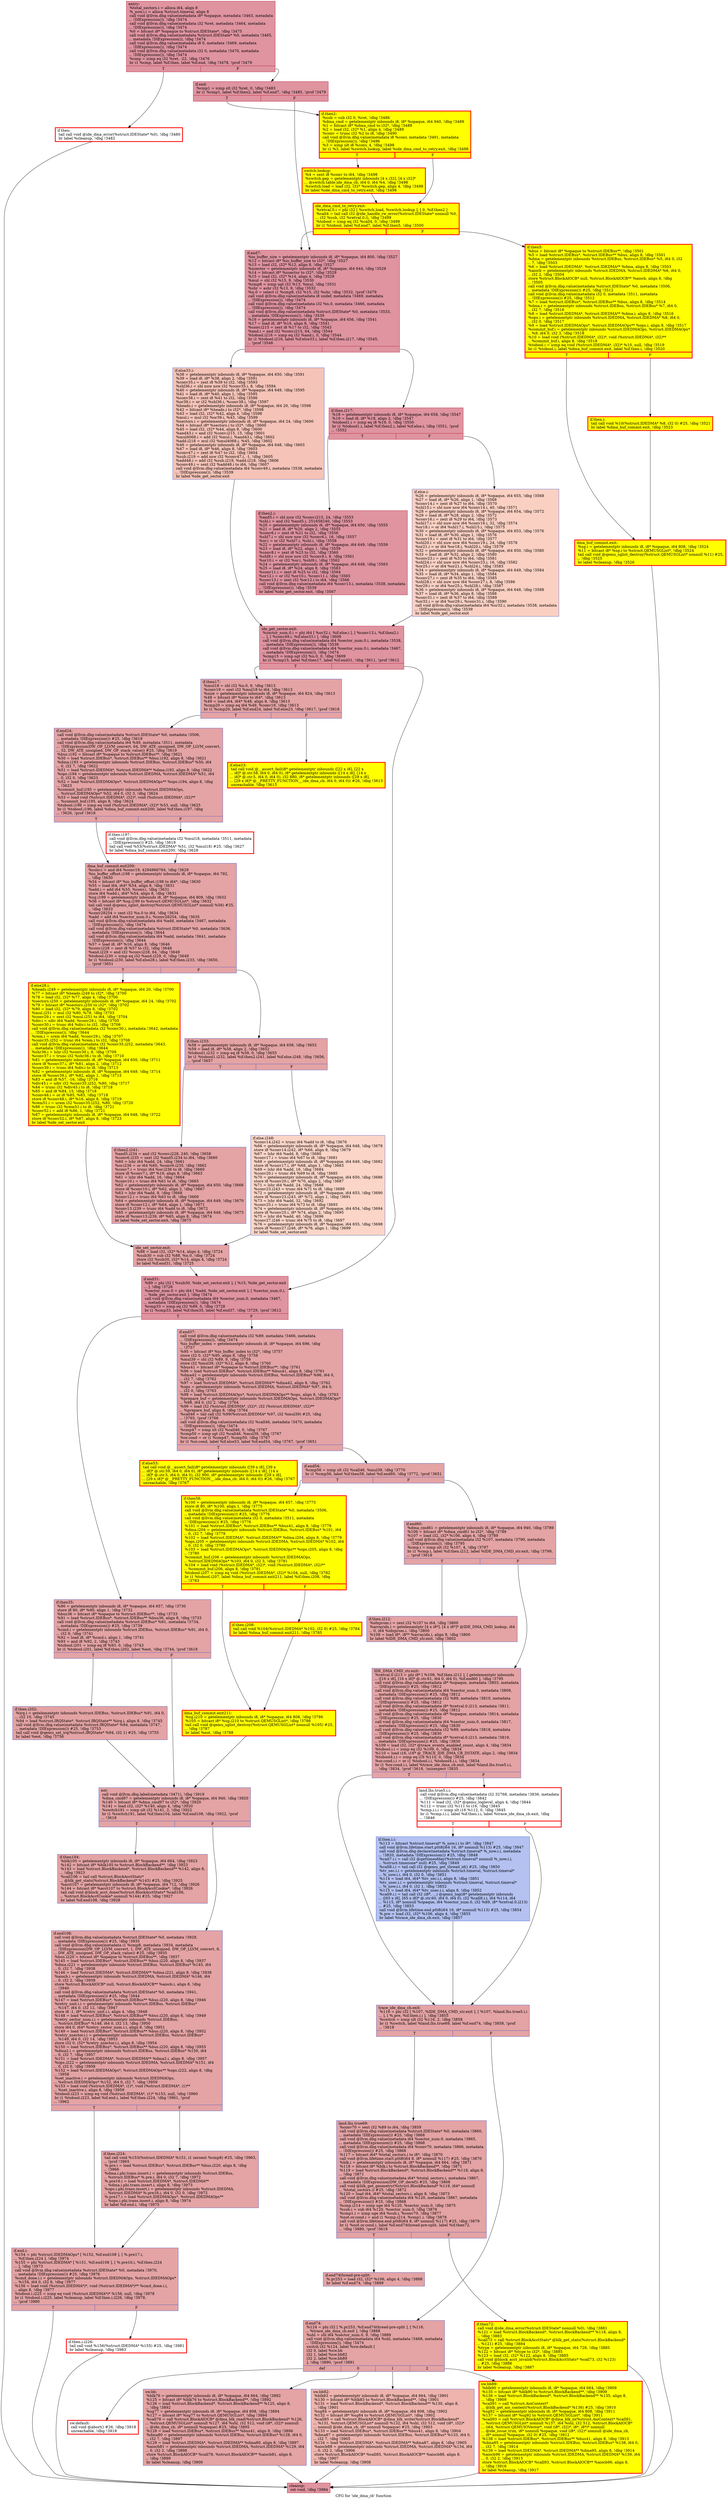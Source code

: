 digraph "CFG for 'ide_dma_cb' function" {
	label="CFG for 'ide_dma_cb' function";

	Node0x565092b2d370 [shape=record,color="#b70d28ff", style=filled, fillcolor="#b70d2870",label="{entry:\l  %total_sectors.i = alloca i64, align 8\l  %_now.i.i = alloca %struct.timeval, align 8\l  call void @llvm.dbg.value(metadata i8* %opaque, metadata !3463, metadata\l... !DIExpression()), !dbg !3474\l  call void @llvm.dbg.value(metadata i32 %ret, metadata !3464, metadata\l... !DIExpression()), !dbg !3474\l  %0 = bitcast i8* %opaque to %struct.IDEState*, !dbg !3475\l  call void @llvm.dbg.value(metadata %struct.IDEState* %0, metadata !3465,\l... metadata !DIExpression()), !dbg !3474\l  call void @llvm.dbg.value(metadata i8 0, metadata !3469, metadata\l... !DIExpression()), !dbg !3474\l  call void @llvm.dbg.value(metadata i32 0, metadata !3470, metadata\l... !DIExpression()), !dbg !3474\l  %cmp = icmp eq i32 %ret, -22, !dbg !3476\l  br i1 %cmp, label %if.then, label %if.end, !dbg !3478, !prof !3479\l|{<s0>T|<s1>F}}"];
	Node0x565092b2d370:s0 -> Node0x565092cea050;
	Node0x565092b2d370:s1 -> Node0x565092cea0a0;
	Node0x565092cea050 [shape=record,penwidth=3.0, color="red",label="{if.then:                                          \l  tail call void @ide_dma_error(%struct.IDEState* %0), !dbg !3480\l  br label %cleanup, !dbg !3482\l}"];
	Node0x565092cea050 -> Node0x565092cea910;
	Node0x565092cea0a0 [shape=record,color="#b70d28ff", style=filled, fillcolor="#b70d2870",label="{if.end:                                           \l  %cmp1 = icmp slt i32 %ret, 0, !dbg !3483\l  br i1 %cmp1, label %if.then2, label %if.end7, !dbg !3485, !prof !3479\l|{<s0>T|<s1>F}}"];
	Node0x565092cea0a0:s0 -> Node0x565092ceae50;
	Node0x565092cea0a0:s1 -> Node0x565092ceaec0;
	Node0x565092ceae50 [shape=record,penwidth=3.0, style="filled", color="red", fillcolor="yellow",label="{if.then2:                                         \l  %sub = sub i32 0, %ret, !dbg !3486\l  %dma_cmd = getelementptr inbounds i8, i8* %opaque, i64 940, !dbg !3489\l  %1 = bitcast i8* %dma_cmd to i32*, !dbg !3489\l  %2 = load i32, i32* %1, align 4, !dbg !3489\l  %conv = trunc i32 %2 to i8, !dbg !3490\l  call void @llvm.dbg.value(metadata i8 %conv, metadata !3491, metadata\l... !DIExpression()), !dbg !3496\l  %3 = icmp ult i8 %conv, 4, !dbg !3498\l  br i1 %3, label %switch.lookup, label %ide_dma_cmd_to_retry.exit, !dbg !3498\l|{<s0>T|<s1>F}}"];
	Node0x565092ceae50:s0 -> Node0x565092fb3fb0;
	Node0x565092ceae50:s1 -> Node0x565092d04560;
	Node0x565092fb3fb0 [shape=record,penwidth=3.0, style="filled", color="red", fillcolor="yellow",label="{switch.lookup:                                    \l  %4 = sext i8 %conv to i64, !dbg !3498\l  %switch.gep = getelementptr inbounds [4 x i32], [4 x i32]*\l... @switch.table.ide_dma_cb, i64 0, i64 %4, !dbg !3498\l  %switch.load = load i32, i32* %switch.gep, align 4, !dbg !3498\l  br label %ide_dma_cmd_to_retry.exit, !dbg !3498\l}"];
	Node0x565092fb3fb0 -> Node0x565092d04560;
	Node0x565092d04560 [shape=record,penwidth=3.0, style="filled", color="red", fillcolor="yellow",label="{ide_dma_cmd_to_retry.exit:                        \l  %retval.0.i = phi i32 [ %switch.load, %switch.lookup ], [ 0, %if.then2 ]\l  %call4 = tail call i32 @ide_handle_rw_error(%struct.IDEState* nonnull %0,\l... i32 %sub, i32 %retval.0.i), !dbg !3499\l  %tobool = icmp eq i32 %call4, 0, !dbg !3499\l  br i1 %tobool, label %if.end7, label %if.then5, !dbg !3500\l|{<s0>T|<s1>F}}"];
	Node0x565092d04560:s0 -> Node0x565092ceaec0;
	Node0x565092d04560:s1 -> Node0x565092ceb360;
	Node0x565092ceb360 [shape=record,penwidth=3.0, style="filled", color="red", fillcolor="yellow",label="{if.then5:                                         \l  %bus = bitcast i8* %opaque to %struct.IDEBus**, !dbg !3501\l  %5 = load %struct.IDEBus*, %struct.IDEBus** %bus, align 8, !dbg !3501\l  %dma = getelementptr inbounds %struct.IDEBus, %struct.IDEBus* %5, i64 0, i32\l... 7, !dbg !3503\l  %6 = load %struct.IDEDMA*, %struct.IDEDMA** %dma, align 8, !dbg !3503\l  %aiocb = getelementptr inbounds %struct.IDEDMA, %struct.IDEDMA* %6, i64 0,\l... i32 2, !dbg !3504\l  store %struct.BlockAIOCB* null, %struct.BlockAIOCB** %aiocb, align 8, !dbg\l... !3505\l  call void @llvm.dbg.value(metadata %struct.IDEState* %0, metadata !3506,\l... metadata !DIExpression()) #25, !dbg !3512\l  call void @llvm.dbg.value(metadata i32 0, metadata !3511, metadata\l... !DIExpression()) #25, !dbg !3512\l  %7 = load %struct.IDEBus*, %struct.IDEBus** %bus, align 8, !dbg !3514\l  %dma.i = getelementptr inbounds %struct.IDEBus, %struct.IDEBus* %7, i64 0,\l... i32 7, !dbg !3516\l  %8 = load %struct.IDEDMA*, %struct.IDEDMA** %dma.i, align 8, !dbg !3516\l  %ops.i = getelementptr inbounds %struct.IDEDMA, %struct.IDEDMA* %8, i64 0,\l... i32 0, !dbg !3517\l  %9 = load %struct.IDEDMAOps*, %struct.IDEDMAOps** %ops.i, align 8, !dbg !3517\l  %commit_buf.i = getelementptr inbounds %struct.IDEDMAOps, %struct.IDEDMAOps*\l... %9, i64 0, i32 3, !dbg !3518\l  %10 = load void (%struct.IDEDMA*, i32)*, void (%struct.IDEDMA*, i32)**\l... %commit_buf.i, align 8, !dbg !3518\l  %tobool.i = icmp eq void (%struct.IDEDMA*, i32)* %10, null, !dbg !3519\l  br i1 %tobool.i, label %dma_buf_commit.exit, label %if.then.i, !dbg !3520\l|{<s0>T|<s1>F}}"];
	Node0x565092ceb360:s0 -> Node0x565092cff7e0;
	Node0x565092ceb360:s1 -> Node0x565092cf1720;
	Node0x565092cf1720 [shape=record,penwidth=3.0, style="filled", color="red", fillcolor="yellow",label="{if.then.i:                                        \l  tail call void %10(%struct.IDEDMA* %8, i32 0) #25, !dbg !3521\l  br label %dma_buf_commit.exit, !dbg !3523\l}"];
	Node0x565092cf1720 -> Node0x565092cff7e0;
	Node0x565092cff7e0 [shape=record,penwidth=3.0, style="filled", color="red", fillcolor="yellow",label="{dma_buf_commit.exit:                              \l  %sg.i = getelementptr inbounds i8, i8* %opaque, i64 808, !dbg !3524\l  %11 = bitcast i8* %sg.i to %struct.QEMUSGList*, !dbg !3524\l  tail call void @qemu_sglist_destroy(%struct.QEMUSGList* nonnull %11) #25,\l... !dbg !3525\l  br label %cleanup, !dbg !3526\l}"];
	Node0x565092cff7e0 -> Node0x565092cea910;
	Node0x565092ceaec0 [shape=record,color="#b70d28ff", style=filled, fillcolor="#b70d2870",label="{if.end7:                                          \l  %io_buffer_size = getelementptr inbounds i8, i8* %opaque, i64 800, !dbg !3527\l  %12 = bitcast i8* %io_buffer_size to i32*, !dbg !3527\l  %13 = load i32, i32* %12, align 8, !dbg !3527\l  %nsector = getelementptr inbounds i8, i8* %opaque, i64 644, !dbg !3529\l  %14 = bitcast i8* %nsector to i32*, !dbg !3529\l  %15 = load i32, i32* %14, align 4, !dbg !3529\l  %mul = shl i32 %15, 9, !dbg !3530\l  %cmp8 = icmp ugt i32 %13, %mul, !dbg !3531\l  %shr = ashr i32 %13, 9, !dbg !3532\l  %n.0 = select i1 %cmp8, i32 %15, i32 %shr, !dbg !3532, !prof !3479\l  call void @llvm.dbg.value(metadata i8 undef, metadata !3469, metadata\l... !DIExpression()), !dbg !3474\l  call void @llvm.dbg.value(metadata i32 %n.0, metadata !3466, metadata\l... !DIExpression()), !dbg !3474\l  call void @llvm.dbg.value(metadata %struct.IDEState* %0, metadata !3533,\l... metadata !DIExpression()), !dbg !3539\l  %16 = getelementptr inbounds i8, i8* %opaque, i64 656, !dbg !3541\l  %17 = load i8, i8* %16, align 8, !dbg !3541\l  %conv.i215 = zext i8 %17 to i32, !dbg !3543\l  %and.i = and i32 %conv.i215, 64, !dbg !3544\l  %tobool.i216 = icmp eq i32 %and.i, 0, !dbg !3544\l  br i1 %tobool.i216, label %if.else33.i, label %if.then.i217, !dbg !3545,\l... !prof !3546\l|{<s0>T|<s1>F}}"];
	Node0x565092ceaec0:s0 -> Node0x565092d335c0;
	Node0x565092ceaec0:s1 -> Node0x565092ff6250;
	Node0x565092ff6250 [shape=record,color="#b70d28ff", style=filled, fillcolor="#b70d2870",label="{if.then.i217:                                     \l  %18 = getelementptr inbounds i8, i8* %opaque, i64 658, !dbg !3547\l  %19 = load i8, i8* %18, align 2, !dbg !3547\l  %tobool1.i = icmp eq i8 %19, 0, !dbg !3550\l  br i1 %tobool1.i, label %if.then2.i, label %if.else.i, !dbg !3551, !prof\l... !3552\l|{<s0>T|<s1>F}}"];
	Node0x565092ff6250:s0 -> Node0x565092b8c140;
	Node0x565092ff6250:s1 -> Node0x565092bdbc40;
	Node0x565092b8c140 [shape=record,color="#b70d28ff", style=filled, fillcolor="#b70d2870",label="{if.then2.i:                                       \l  %and5.i = shl nuw i32 %conv.i215, 24, !dbg !3553\l  %shl.i = and i32 %and5.i, 251658240, !dbg !3553\l  %20 = getelementptr inbounds i8, i8* %opaque, i64 650, !dbg !3555\l  %21 = load i8, i8* %20, align 2, !dbg !3555\l  %conv6.i = zext i8 %21 to i32, !dbg !3556\l  %shl7.i = shl nuw nsw i32 %conv6.i, 16, !dbg !3557\l  %or.i = or i32 %shl7.i, %shl.i, !dbg !3558\l  %22 = getelementptr inbounds i8, i8* %opaque, i64 649, !dbg !3559\l  %23 = load i8, i8* %22, align 1, !dbg !3559\l  %conv8.i = zext i8 %23 to i32, !dbg !3560\l  %shl9.i = shl nuw nsw i32 %conv8.i, 8, !dbg !3561\l  %or10.i = or i32 %or.i, %shl9.i, !dbg !3562\l  %24 = getelementptr inbounds i8, i8* %opaque, i64 648, !dbg !3563\l  %25 = load i8, i8* %24, align 8, !dbg !3563\l  %conv11.i = zext i8 %25 to i32, !dbg !3564\l  %or12.i = or i32 %or10.i, %conv11.i, !dbg !3565\l  %conv13.i = zext i32 %or12.i to i64, !dbg !3566\l  call void @llvm.dbg.value(metadata i64 %conv13.i, metadata !3538, metadata\l... !DIExpression()), !dbg !3539\l  br label %ide_get_sector.exit, !dbg !3567\l}"];
	Node0x565092b8c140 -> Node0x565092fc7ee0;
	Node0x565092bdbc40 [shape=record,color="#3d50c3ff", style=filled, fillcolor="#f3947570",label="{if.else.i:                                        \l  %26 = getelementptr inbounds i8, i8* %opaque, i64 655, !dbg !3568\l  %27 = load i8, i8* %26, align 1, !dbg !3568\l  %conv14.i = zext i8 %27 to i64, !dbg !3570\l  %shl15.i = shl nuw nsw i64 %conv14.i, 40, !dbg !3571\l  %28 = getelementptr inbounds i8, i8* %opaque, i64 654, !dbg !3572\l  %29 = load i8, i8* %28, align 2, !dbg !3572\l  %conv16.i = zext i8 %29 to i64, !dbg !3573\l  %shl17.i = shl nuw nsw i64 %conv16.i, 32, !dbg !3574\l  %or18.i = or i64 %shl17.i, %shl15.i, !dbg !3575\l  %30 = getelementptr inbounds i8, i8* %opaque, i64 653, !dbg !3576\l  %31 = load i8, i8* %30, align 1, !dbg !3576\l  %conv19.i = zext i8 %31 to i64, !dbg !3577\l  %shl20.i = shl nuw nsw i64 %conv19.i, 24, !dbg !3578\l  %or21.i = or i64 %or18.i, %shl20.i, !dbg !3579\l  %32 = getelementptr inbounds i8, i8* %opaque, i64 650, !dbg !3580\l  %33 = load i8, i8* %32, align 2, !dbg !3580\l  %conv23.i = zext i8 %33 to i64, !dbg !3581\l  %shl24.i = shl nuw nsw i64 %conv23.i, 16, !dbg !3582\l  %or25.i = or i64 %or21.i, %shl24.i, !dbg !3583\l  %34 = getelementptr inbounds i8, i8* %opaque, i64 649, !dbg !3584\l  %35 = load i8, i8* %34, align 1, !dbg !3584\l  %conv27.i = zext i8 %35 to i64, !dbg !3585\l  %shl28.i = shl nuw nsw i64 %conv27.i, 8, !dbg !3586\l  %or29.i = or i64 %or25.i, %shl28.i, !dbg !3587\l  %36 = getelementptr inbounds i8, i8* %opaque, i64 648, !dbg !3588\l  %37 = load i8, i8* %36, align 8, !dbg !3588\l  %conv31.i = zext i8 %37 to i64, !dbg !3589\l  %or32.i = or i64 %or29.i, %conv31.i, !dbg !3590\l  call void @llvm.dbg.value(metadata i64 %or32.i, metadata !3538, metadata\l... !DIExpression()), !dbg !3539\l  br label %ide_get_sector.exit\l}"];
	Node0x565092bdbc40 -> Node0x565092fc7ee0;
	Node0x565092d335c0 [shape=record,color="#3d50c3ff", style=filled, fillcolor="#e8765c70",label="{if.else33.i:                                      \l  %38 = getelementptr inbounds i8, i8* %opaque, i64 650, !dbg !3591\l  %39 = load i8, i8* %38, align 2, !dbg !3591\l  %conv35.i = zext i8 %39 to i32, !dbg !3593\l  %shl36.i = shl nuw nsw i32 %conv35.i, 8, !dbg !3594\l  %40 = getelementptr inbounds i8, i8* %opaque, i64 649, !dbg !3595\l  %41 = load i8, i8* %40, align 1, !dbg !3595\l  %conv38.i = zext i8 %41 to i32, !dbg !3596\l  %or39.i = or i32 %shl36.i, %conv38.i, !dbg !3597\l  %heads.i = getelementptr inbounds i8, i8* %opaque, i64 20, !dbg !3598\l  %42 = bitcast i8* %heads.i to i32*, !dbg !3598\l  %43 = load i32, i32* %42, align 4, !dbg !3598\l  %mul.i = mul i32 %or39.i, %43, !dbg !3599\l  %sectors.i = getelementptr inbounds i8, i8* %opaque, i64 24, !dbg !3600\l  %44 = bitcast i8* %sectors.i to i32*, !dbg !3600\l  %45 = load i32, i32* %44, align 8, !dbg !3600\l  %and43.i = and i32 %conv.i215, 15, !dbg !3601\l  %mul4068.i = add i32 %mul.i, %and43.i, !dbg !3602\l  %add.i218 = mul i32 %mul4068.i, %45, !dbg !3602\l  %46 = getelementptr inbounds i8, i8* %opaque, i64 648, !dbg !3603\l  %47 = load i8, i8* %46, align 8, !dbg !3603\l  %conv47.i = zext i8 %47 to i32, !dbg !3604\l  %sub.i219 = add nsw i32 %conv47.i, -1, !dbg !3605\l  %add48.i = add i32 %sub.i219, %add.i218, !dbg !3606\l  %conv49.i = sext i32 %add48.i to i64, !dbg !3607\l  call void @llvm.dbg.value(metadata i64 %conv49.i, metadata !3538, metadata\l... !DIExpression()), !dbg !3539\l  br label %ide_get_sector.exit\l}"];
	Node0x565092d335c0 -> Node0x565092fc7ee0;
	Node0x565092fc7ee0 [shape=record,color="#b70d28ff", style=filled, fillcolor="#b70d2870",label="{ide_get_sector.exit:                              \l  %sector_num.0.i = phi i64 [ %or32.i, %if.else.i ], [ %conv13.i, %if.then2.i\l... ], [ %conv49.i, %if.else33.i ], !dbg !3608\l  call void @llvm.dbg.value(metadata i64 %sector_num.0.i, metadata !3538,\l... metadata !DIExpression()), !dbg !3539\l  call void @llvm.dbg.value(metadata i64 %sector_num.0.i, metadata !3467,\l... metadata !DIExpression()), !dbg !3474\l  %cmp15 = icmp sgt i32 %n.0, 0, !dbg !3609\l  br i1 %cmp15, label %if.then17, label %if.end31, !dbg !3611, !prof !3612\l|{<s0>T|<s1>F}}"];
	Node0x565092fc7ee0:s0 -> Node0x565092cee0a0;
	Node0x565092fc7ee0:s1 -> Node0x565092cee0f0;
	Node0x565092cee0a0 [shape=record,color="#3d50c3ff", style=filled, fillcolor="#c32e3170",label="{if.then17:                                        \l  %mul18 = shl i32 %n.0, 9, !dbg !3613\l  %conv19 = sext i32 %mul18 to i64, !dbg !3613\l  %size = getelementptr inbounds i8, i8* %opaque, i64 824, !dbg !3613\l  %48 = bitcast i8* %size to i64*, !dbg !3613\l  %49 = load i64, i64* %48, align 8, !dbg !3613\l  %cmp20 = icmp eq i64 %49, %conv19, !dbg !3613\l  br i1 %cmp20, label %if.end24, label %if.else23, !dbg !3617, !prof !3618\l|{<s0>T|<s1>F}}"];
	Node0x565092cee0a0:s0 -> Node0x565092cee620;
	Node0x565092cee0a0:s1 -> Node0x565092cee670;
	Node0x565092cee670 [shape=record,penwidth=3.0, style="filled", color="red", fillcolor="yellow",label="{if.else23:                                        \l  tail call void @__assert_fail(i8* getelementptr inbounds ([22 x i8], [22 x\l... i8]* @.str.58, i64 0, i64 0), i8* getelementptr inbounds ([14 x i8], [14 x\l... i8]* @.str.5, i64 0, i64 0), i32 880, i8* getelementptr inbounds ([29 x i8],\l... [29 x i8]* @__PRETTY_FUNCTION__.ide_dma_cb, i64 0, i64 0)) #26, !dbg !3613\l  unreachable, !dbg !3613\l}"];
	Node0x565092cee620 [shape=record,color="#3d50c3ff", style=filled, fillcolor="#c32e3170",label="{if.end24:                                         \l  call void @llvm.dbg.value(metadata %struct.IDEState* %0, metadata !3506,\l... metadata !DIExpression()) #25, !dbg !3619\l  call void @llvm.dbg.value(metadata i64 %49, metadata !3511, metadata\l... !DIExpression(DW_OP_LLVM_convert, 64, DW_ATE_unsigned, DW_OP_LLVM_convert,\l... 32, DW_ATE_unsigned, DW_OP_stack_value)) #25, !dbg !3619\l  %bus.i192 = bitcast i8* %opaque to %struct.IDEBus**, !dbg !3621\l  %50 = load %struct.IDEBus*, %struct.IDEBus** %bus.i192, align 8, !dbg !3621\l  %dma.i193 = getelementptr inbounds %struct.IDEBus, %struct.IDEBus* %50, i64\l... 0, i32 7, !dbg !3622\l  %51 = load %struct.IDEDMA*, %struct.IDEDMA** %dma.i193, align 8, !dbg !3622\l  %ops.i194 = getelementptr inbounds %struct.IDEDMA, %struct.IDEDMA* %51, i64\l... 0, i32 0, !dbg !3623\l  %52 = load %struct.IDEDMAOps*, %struct.IDEDMAOps** %ops.i194, align 8, !dbg\l... !3623\l  %commit_buf.i195 = getelementptr inbounds %struct.IDEDMAOps,\l... %struct.IDEDMAOps* %52, i64 0, i32 3, !dbg !3624\l  %53 = load void (%struct.IDEDMA*, i32)*, void (%struct.IDEDMA*, i32)**\l... %commit_buf.i195, align 8, !dbg !3624\l  %tobool.i196 = icmp eq void (%struct.IDEDMA*, i32)* %53, null, !dbg !3625\l  br i1 %tobool.i196, label %dma_buf_commit.exit200, label %if.then.i197, !dbg\l... !3626, !prof !3618\l|{<s0>T|<s1>F}}"];
	Node0x565092cee620:s0 -> Node0x565092d59140;
	Node0x565092cee620:s1 -> Node0x565092cf15b0;
	Node0x565092cf15b0 [shape=record,penwidth=3.0, color="red",label="{if.then.i197:                                     \l  call void @llvm.dbg.value(metadata i32 %mul18, metadata !3511, metadata\l... !DIExpression()) #25, !dbg !3619\l  tail call void %53(%struct.IDEDMA* %51, i32 %mul18) #25, !dbg !3627\l  br label %dma_buf_commit.exit200, !dbg !3628\l}"];
	Node0x565092cf15b0 -> Node0x565092d59140;
	Node0x565092d59140 [shape=record,color="#3d50c3ff", style=filled, fillcolor="#c32e3170",label="{dma_buf_commit.exit200:                           \l  %conv.i = and i64 %conv19, 4294966784, !dbg !3629\l  %io_buffer_offset.i198 = getelementptr inbounds i8, i8* %opaque, i64 792,\l... !dbg !3630\l  %54 = bitcast i8* %io_buffer_offset.i198 to i64*, !dbg !3630\l  %55 = load i64, i64* %54, align 8, !dbg !3631\l  %add.i = add i64 %55, %conv.i, !dbg !3631\l  store i64 %add.i, i64* %54, align 8, !dbg !3631\l  %sg.i199 = getelementptr inbounds i8, i8* %opaque, i64 808, !dbg !3632\l  %56 = bitcast i8* %sg.i199 to %struct.QEMUSGList*, !dbg !3632\l  tail call void @qemu_sglist_destroy(%struct.QEMUSGList* nonnull %56) #25,\l... !dbg !3633\l  %conv28254 = zext i32 %n.0 to i64, !dbg !3634\l  %add = add i64 %sector_num.0.i, %conv28254, !dbg !3635\l  call void @llvm.dbg.value(metadata i64 %add, metadata !3467, metadata\l... !DIExpression()), !dbg !3474\l  call void @llvm.dbg.value(metadata %struct.IDEState* %0, metadata !3636,\l... metadata !DIExpression()), !dbg !3644\l  call void @llvm.dbg.value(metadata i64 %add, metadata !3641, metadata\l... !DIExpression()), !dbg !3644\l  %57 = load i8, i8* %16, align 8, !dbg !3646\l  %conv.i228 = zext i8 %57 to i32, !dbg !3648\l  %and.i229 = and i32 %conv.i228, 64, !dbg !3649\l  %tobool.i230 = icmp eq i32 %and.i229, 0, !dbg !3649\l  br i1 %tobool.i230, label %if.else28.i, label %if.then.i233, !dbg !3650,\l... !prof !3651\l|{<s0>T|<s1>F}}"];
	Node0x565092d59140:s0 -> Node0x565092fa3790;
	Node0x565092d59140:s1 -> Node0x565092de8010;
	Node0x565092de8010 [shape=record,color="#3d50c3ff", style=filled, fillcolor="#c32e3170",label="{if.then.i233:                                     \l  %58 = getelementptr inbounds i8, i8* %opaque, i64 658, !dbg !3652\l  %59 = load i8, i8* %58, align 2, !dbg !3652\l  %tobool1.i232 = icmp eq i8 %59, 0, !dbg !3655\l  br i1 %tobool1.i232, label %if.then2.i241, label %if.else.i248, !dbg !3656,\l... !prof !3657\l|{<s0>T|<s1>F}}"];
	Node0x565092de8010:s0 -> Node0x565092fddfc0;
	Node0x565092de8010:s1 -> Node0x565092b375f0;
	Node0x565092fddfc0 [shape=record,color="#3d50c3ff", style=filled, fillcolor="#c32e3170",label="{if.then2.i241:                                    \l  %and5.i234 = and i32 %conv.i228, 240, !dbg !3658\l  %conv6.i235 = zext i32 %and5.i234 to i64, !dbg !3660\l  %60 = lshr i64 %add, 24, !dbg !3661\l  %or.i236 = or i64 %60, %conv6.i235, !dbg !3662\l  %conv7.i = trunc i64 %or.i236 to i8, !dbg !3660\l  store i8 %conv7.i, i8* %16, align 8, !dbg !3663\l  %61 = lshr i64 %add, 16, !dbg !3664\l  %conv10.i = trunc i64 %61 to i8, !dbg !3665\l  %62 = getelementptr inbounds i8, i8* %opaque, i64 650, !dbg !3666\l  store i8 %conv10.i, i8* %62, align 2, !dbg !3667\l  %63 = lshr i64 %add, 8, !dbg !3668\l  %conv12.i = trunc i64 %63 to i8, !dbg !3669\l  %64 = getelementptr inbounds i8, i8* %opaque, i64 649, !dbg !3670\l  store i8 %conv12.i, i8* %64, align 1, !dbg !3671\l  %conv13.i239 = trunc i64 %add to i8, !dbg !3672\l  %65 = getelementptr inbounds i8, i8* %opaque, i64 648, !dbg !3673\l  store i8 %conv13.i239, i8* %65, align 8, !dbg !3674\l  br label %ide_set_sector.exit, !dbg !3675\l}"];
	Node0x565092fddfc0 -> Node0x565092fcec30;
	Node0x565092b375f0 [shape=record,color="#3d50c3ff", style=filled, fillcolor="#f5a08170",label="{if.else.i248:                                     \l  %conv14.i242 = trunc i64 %add to i8, !dbg !3676\l  %66 = getelementptr inbounds i8, i8* %opaque, i64 648, !dbg !3678\l  store i8 %conv14.i242, i8* %66, align 8, !dbg !3679\l  %67 = lshr i64 %add, 8, !dbg !3680\l  %conv17.i = trunc i64 %67 to i8, !dbg !3681\l  %68 = getelementptr inbounds i8, i8* %opaque, i64 649, !dbg !3682\l  store i8 %conv17.i, i8* %68, align 1, !dbg !3683\l  %69 = lshr i64 %add, 16, !dbg !3684\l  %conv20.i = trunc i64 %69 to i8, !dbg !3685\l  %70 = getelementptr inbounds i8, i8* %opaque, i64 650, !dbg !3686\l  store i8 %conv20.i, i8* %70, align 2, !dbg !3687\l  %71 = lshr i64 %add, 24, !dbg !3688\l  %conv23.i243 = trunc i64 %71 to i8, !dbg !3689\l  %72 = getelementptr inbounds i8, i8* %opaque, i64 653, !dbg !3690\l  store i8 %conv23.i243, i8* %72, align 1, !dbg !3691\l  %73 = lshr i64 %add, 32, !dbg !3692\l  %conv25.i = trunc i64 %73 to i8, !dbg !3693\l  %74 = getelementptr inbounds i8, i8* %opaque, i64 654, !dbg !3694\l  store i8 %conv25.i, i8* %74, align 2, !dbg !3695\l  %75 = lshr i64 %add, 40, !dbg !3696\l  %conv27.i246 = trunc i64 %75 to i8, !dbg !3697\l  %76 = getelementptr inbounds i8, i8* %opaque, i64 655, !dbg !3698\l  store i8 %conv27.i246, i8* %76, align 1, !dbg !3699\l  br label %ide_set_sector.exit\l}"];
	Node0x565092b375f0 -> Node0x565092fcec30;
	Node0x565092fa3790 [shape=record,penwidth=3.0, style="filled", color="red", fillcolor="yellow",label="{if.else28.i:                                      \l  %heads.i249 = getelementptr inbounds i8, i8* %opaque, i64 20, !dbg !3700\l  %77 = bitcast i8* %heads.i249 to i32*, !dbg !3700\l  %78 = load i32, i32* %77, align 4, !dbg !3700\l  %sectors.i250 = getelementptr inbounds i8, i8* %opaque, i64 24, !dbg !3702\l  %79 = bitcast i8* %sectors.i250 to i32*, !dbg !3702\l  %80 = load i32, i32* %79, align 8, !dbg !3702\l  %mul.i251 = mul i32 %80, %78, !dbg !3703\l  %conv29.i = sext i32 %mul.i251 to i64, !dbg !3704\l  %div.i = sdiv i64 %add, %conv29.i, !dbg !3705\l  %conv30.i = trunc i64 %div.i to i32, !dbg !3706\l  call void @llvm.dbg.value(metadata i32 %conv30.i, metadata !3642, metadata\l... !DIExpression()), !dbg !3644\l  %rem.i = srem i64 %add, %conv29.i, !dbg !3707\l  %conv35.i252 = trunc i64 %rem.i to i32, !dbg !3708\l  call void @llvm.dbg.value(metadata i32 %conv35.i252, metadata !3643,\l... metadata !DIExpression()), !dbg !3644\l  %shr36.i = lshr i32 %conv30.i, 8, !dbg !3709\l  %conv37.i = trunc i32 %shr36.i to i8, !dbg !3710\l  %81 = getelementptr inbounds i8, i8* %opaque, i64 650, !dbg !3711\l  store i8 %conv37.i, i8* %81, align 2, !dbg !3712\l  %conv39.i = trunc i64 %div.i to i8, !dbg !3713\l  %82 = getelementptr inbounds i8, i8* %opaque, i64 649, !dbg !3714\l  store i8 %conv39.i, i8* %82, align 1, !dbg !3715\l  %83 = and i8 %57, -16, !dbg !3716\l  %div45.i = udiv i32 %conv35.i252, %80, !dbg !3717\l  %84 = trunc i32 %div45.i to i8, !dbg !3718\l  %85 = and i8 %84, 15, !dbg !3718\l  %conv48.i = or i8 %85, %83, !dbg !3718\l  store i8 %conv48.i, i8* %16, align 8, !dbg !3719\l  %rem51.i = urem i32 %conv35.i252, %80, !dbg !3720\l  %86 = trunc i32 %rem51.i to i8, !dbg !3721\l  %conv52.i = add i8 %86, 1, !dbg !3721\l  %87 = getelementptr inbounds i8, i8* %opaque, i64 648, !dbg !3722\l  store i8 %conv52.i, i8* %87, align 8, !dbg !3723\l  br label %ide_set_sector.exit\l}"];
	Node0x565092fa3790 -> Node0x565092fcec30;
	Node0x565092fcec30 [shape=record,color="#3d50c3ff", style=filled, fillcolor="#c32e3170",label="{ide_set_sector.exit:                              \l  %88 = load i32, i32* %14, align 4, !dbg !3724\l  %sub30 = sub i32 %88, %n.0, !dbg !3724\l  store i32 %sub30, i32* %14, align 4, !dbg !3724\l  br label %if.end31, !dbg !3725\l}"];
	Node0x565092fcec30 -> Node0x565092cee0f0;
	Node0x565092cee0f0 [shape=record,color="#b70d28ff", style=filled, fillcolor="#b70d2870",label="{if.end31:                                         \l  %89 = phi i32 [ %sub30, %ide_set_sector.exit ], [ %15, %ide_get_sector.exit\l... ], !dbg !3726\l  %sector_num.0 = phi i64 [ %add, %ide_set_sector.exit ], [ %sector_num.0.i,\l... %ide_get_sector.exit ], !dbg !3474\l  call void @llvm.dbg.value(metadata i64 %sector_num.0, metadata !3467,\l... metadata !DIExpression()), !dbg !3474\l  %cmp33 = icmp eq i32 %89, 0, !dbg !3728\l  br i1 %cmp33, label %if.then35, label %if.end37, !dbg !3729, !prof !3612\l|{<s0>T|<s1>F}}"];
	Node0x565092cee0f0:s0 -> Node0x565092cef520;
	Node0x565092cee0f0:s1 -> Node0x565092cf05e0;
	Node0x565092cef520 [shape=record,color="#3d50c3ff", style=filled, fillcolor="#c32e3170",label="{if.then35:                                        \l  %90 = getelementptr inbounds i8, i8* %opaque, i64 657, !dbg !3730\l  store i8 80, i8* %90, align 1, !dbg !3732\l  %bus36 = bitcast i8* %opaque to %struct.IDEBus**, !dbg !3733\l  %91 = load %struct.IDEBus*, %struct.IDEBus** %bus36, align 8, !dbg !3733\l  call void @llvm.dbg.value(metadata %struct.IDEBus* %91, metadata !3734,\l... metadata !DIExpression()) #25, !dbg !3739\l  %cmd.i = getelementptr inbounds %struct.IDEBus, %struct.IDEBus* %91, i64 0,\l... i32 9, !dbg !3741\l  %92 = load i8, i8* %cmd.i, align 1, !dbg !3741\l  %93 = and i8 %92, 2, !dbg !3743\l  %tobool.i201 = icmp eq i8 %93, 0, !dbg !3743\l  br i1 %tobool.i201, label %if.then.i202, label %eot, !dbg !3744, !prof !3618\l|{<s0>T|<s1>F}}"];
	Node0x565092cef520:s0 -> Node0x565092d05a60;
	Node0x565092cef520:s1 -> Node0x565092cf18f0;
	Node0x565092d05a60 [shape=record,color="#3d50c3ff", style=filled, fillcolor="#c32e3170",label="{if.then.i202:                                     \l  %irq.i = getelementptr inbounds %struct.IDEBus, %struct.IDEBus* %91, i64 0,\l... i32 10, !dbg !3745\l  %94 = load %struct.IRQState*, %struct.IRQState** %irq.i, align 8, !dbg !3745\l  call void @llvm.dbg.value(metadata %struct.IRQState* %94, metadata !3747,\l... metadata !DIExpression()) #25, !dbg !3753\l  tail call void @qemu_set_irq(%struct.IRQState* %94, i32 1) #25, !dbg !3755\l  br label %eot, !dbg !3756\l}"];
	Node0x565092d05a60 -> Node0x565092cf18f0;
	Node0x565092cf05e0 [shape=record,color="#3d50c3ff", style=filled, fillcolor="#c32e3170",label="{if.end37:                                         \l  call void @llvm.dbg.value(metadata i32 %89, metadata !3466, metadata\l... !DIExpression()), !dbg !3474\l  %io_buffer_index = getelementptr inbounds i8, i8* %opaque, i64 696, !dbg\l... !3757\l  %95 = bitcast i8* %io_buffer_index to i32*, !dbg !3757\l  store i32 0, i32* %95, align 8, !dbg !3758\l  %mul39 = shl i32 %89, 9, !dbg !3759\l  store i32 %mul39, i32* %12, align 8, !dbg !3760\l  %bus41 = bitcast i8* %opaque to %struct.IDEBus**, !dbg !3761\l  %96 = load %struct.IDEBus*, %struct.IDEBus** %bus41, align 8, !dbg !3761\l  %dma42 = getelementptr inbounds %struct.IDEBus, %struct.IDEBus* %96, i64 0,\l... i32 7, !dbg !3762\l  %97 = load %struct.IDEDMA*, %struct.IDEDMA** %dma42, align 8, !dbg !3762\l  %ops = getelementptr inbounds %struct.IDEDMA, %struct.IDEDMA* %97, i64 0,\l... i32 0, !dbg !3763\l  %98 = load %struct.IDEDMAOps*, %struct.IDEDMAOps** %ops, align 8, !dbg !3763\l  %prepare_buf = getelementptr inbounds %struct.IDEDMAOps, %struct.IDEDMAOps*\l... %98, i64 0, i32 2, !dbg !3764\l  %99 = load i32 (%struct.IDEDMA*, i32)*, i32 (%struct.IDEDMA*, i32)**\l... %prepare_buf, align 8, !dbg !3764\l  %call46 = tail call i32 %99(%struct.IDEDMA* %97, i32 %mul39) #25, !dbg\l... !3765, !prof !3766\l  call void @llvm.dbg.value(metadata i32 %call46, metadata !3470, metadata\l... !DIExpression()), !dbg !3474\l  %cmp47 = icmp slt i32 %call46, 0, !dbg !3767\l  %cmp50 = icmp sgt i32 %call46, %mul39, !dbg !3767\l  %or.cond = or i1 %cmp47, %cmp50, !dbg !3767\l  br i1 %or.cond, label %if.else53, label %if.end54, !dbg !3767, !prof !3651\l|{<s0>T|<s1>F}}"];
	Node0x565092cf05e0:s0 -> Node0x565092cf3480;
	Node0x565092cf05e0:s1 -> Node0x565092cf3410;
	Node0x565092cf3480 [shape=record,penwidth=3.0, style="filled", color="red", fillcolor="yellow",label="{if.else53:                                        \l  tail call void @__assert_fail(i8* getelementptr inbounds ([39 x i8], [39 x\l... i8]* @.str.59, i64 0, i64 0), i8* getelementptr inbounds ([14 x i8], [14 x\l... i8]* @.str.5, i64 0, i64 0), i32 900, i8* getelementptr inbounds ([29 x i8],\l... [29 x i8]* @__PRETTY_FUNCTION__.ide_dma_cb, i64 0, i64 0)) #26, !dbg !3767\l  unreachable, !dbg !3767\l}"];
	Node0x565092cf3410 [shape=record,color="#3d50c3ff", style=filled, fillcolor="#c32e3170",label="{if.end54:                                         \l  %cmp56 = icmp slt i32 %call46, %mul39, !dbg !3770\l  br i1 %cmp56, label %if.then58, label %if.end60, !dbg !3772, !prof !3651\l|{<s0>T|<s1>F}}"];
	Node0x565092cf3410:s0 -> Node0x565092cf3e80;
	Node0x565092cf3410:s1 -> Node0x565092cf3f70;
	Node0x565092cf3e80 [shape=record,penwidth=3.0, style="filled", color="red", fillcolor="yellow",label="{if.then58:                                        \l  %100 = getelementptr inbounds i8, i8* %opaque, i64 657, !dbg !3773\l  store i8 80, i8* %100, align 1, !dbg !3775\l  call void @llvm.dbg.value(metadata %struct.IDEState* %0, metadata !3506,\l... metadata !DIExpression()) #25, !dbg !3776\l  call void @llvm.dbg.value(metadata i32 0, metadata !3511, metadata\l... !DIExpression()) #25, !dbg !3776\l  %101 = load %struct.IDEBus*, %struct.IDEBus** %bus41, align 8, !dbg !3778\l  %dma.i204 = getelementptr inbounds %struct.IDEBus, %struct.IDEBus* %101, i64\l... 0, i32 7, !dbg !3779\l  %102 = load %struct.IDEDMA*, %struct.IDEDMA** %dma.i204, align 8, !dbg !3779\l  %ops.i205 = getelementptr inbounds %struct.IDEDMA, %struct.IDEDMA* %102, i64\l... 0, i32 0, !dbg !3780\l  %103 = load %struct.IDEDMAOps*, %struct.IDEDMAOps** %ops.i205, align 8, !dbg\l... !3780\l  %commit_buf.i206 = getelementptr inbounds %struct.IDEDMAOps,\l... %struct.IDEDMAOps* %103, i64 0, i32 3, !dbg !3781\l  %104 = load void (%struct.IDEDMA*, i32)*, void (%struct.IDEDMA*, i32)**\l... %commit_buf.i206, align 8, !dbg !3781\l  %tobool.i207 = icmp eq void (%struct.IDEDMA*, i32)* %104, null, !dbg !3782\l  br i1 %tobool.i207, label %dma_buf_commit.exit211, label %if.then.i208, !dbg\l... !3783\l|{<s0>T|<s1>F}}"];
	Node0x565092cf3e80:s0 -> Node0x565092fc4f10;
	Node0x565092cf3e80:s1 -> Node0x565092cfe530;
	Node0x565092cfe530 [shape=record,penwidth=3.0, style="filled", color="red", fillcolor="yellow",label="{if.then.i208:                                     \l  tail call void %104(%struct.IDEDMA* %102, i32 0) #25, !dbg !3784\l  br label %dma_buf_commit.exit211, !dbg !3785\l}"];
	Node0x565092cfe530 -> Node0x565092fc4f10;
	Node0x565092fc4f10 [shape=record,penwidth=3.0, style="filled", color="red", fillcolor="yellow",label="{dma_buf_commit.exit211:                           \l  %sg.i210 = getelementptr inbounds i8, i8* %opaque, i64 808, !dbg !3786\l  %105 = bitcast i8* %sg.i210 to %struct.QEMUSGList*, !dbg !3786\l  tail call void @qemu_sglist_destroy(%struct.QEMUSGList* nonnull %105) #25,\l... !dbg !3787\l  br label %eot, !dbg !3788\l}"];
	Node0x565092fc4f10 -> Node0x565092cf18f0;
	Node0x565092cf3f70 [shape=record,color="#3d50c3ff", style=filled, fillcolor="#c32e3170",label="{if.end60:                                         \l  %dma_cmd61 = getelementptr inbounds i8, i8* %opaque, i64 940, !dbg !3789\l  %106 = bitcast i8* %dma_cmd61 to i32*, !dbg !3789\l  %107 = load i32, i32* %106, align 4, !dbg !3789\l  call void @llvm.dbg.value(metadata i32 %107, metadata !3790, metadata\l... !DIExpression()), !dbg !3795\l  %cmp.i = icmp ult i32 %107, 4, !dbg !3797\l  br i1 %cmp.i, label %if.then.i212, label %IDE_DMA_CMD_str.exit, !dbg !3799,\l... !prof !3618\l|{<s0>T|<s1>F}}"];
	Node0x565092cf3f70:s0 -> Node0x565092fab4c0;
	Node0x565092cf3f70:s1 -> Node0x565092f18ff0;
	Node0x565092fab4c0 [shape=record,color="#3d50c3ff", style=filled, fillcolor="#c32e3170",label="{if.then.i212:                                     \l  %idxprom.i = zext i32 %107 to i64, !dbg !3800\l  %arrayidx.i = getelementptr [4 x i8*], [4 x i8*]* @IDE_DMA_CMD_lookup, i64\l... 0, i64 %idxprom.i, !dbg !3800\l  %108 = load i8*, i8** %arrayidx.i, align 8, !dbg !3800\l  br label %IDE_DMA_CMD_str.exit, !dbg !3802\l}"];
	Node0x565092fab4c0 -> Node0x565092f18ff0;
	Node0x565092f18ff0 [shape=record,color="#3d50c3ff", style=filled, fillcolor="#c32e3170",label="{IDE_DMA_CMD_str.exit:                             \l  %retval.0.i213 = phi i8* [ %108, %if.then.i212 ], [ getelementptr inbounds\l... ([16 x i8], [16 x i8]* @.str.61, i64 0, i64 0), %if.end60 ], !dbg !3795\l  call void @llvm.dbg.value(metadata i8* %opaque, metadata !3803, metadata\l... !DIExpression()) #25, !dbg !3812\l  call void @llvm.dbg.value(metadata i64 %sector_num.0, metadata !3809,\l... metadata !DIExpression()) #25, !dbg !3812\l  call void @llvm.dbg.value(metadata i32 %89, metadata !3810, metadata\l... !DIExpression()) #25, !dbg !3812\l  call void @llvm.dbg.value(metadata i8* %retval.0.i213, metadata !3811,\l... metadata !DIExpression()) #25, !dbg !3812\l  call void @llvm.dbg.value(metadata i8* %opaque, metadata !3814, metadata\l... !DIExpression()) #25, !dbg !3830\l  call void @llvm.dbg.value(metadata i64 %sector_num.0, metadata !3817,\l... metadata !DIExpression()) #25, !dbg !3830\l  call void @llvm.dbg.value(metadata i32 %89, metadata !3818, metadata\l... !DIExpression()) #25, !dbg !3830\l  call void @llvm.dbg.value(metadata i8* %retval.0.i213, metadata !3819,\l... metadata !DIExpression()) #25, !dbg !3830\l  %109 = load i32, i32* @trace_events_enabled_count, align 4, !dbg !3834\l  %tobool.i.i = icmp eq i32 %109, 0, !dbg !3834\l  %110 = load i16, i16* @_TRACE_IDE_DMA_CB_DSTATE, align 2, !dbg !3834\l  %tobool4.i.i = icmp eq i16 %110, 0, !dbg !3834\l  %or.cond.i.i = or i1 %tobool.i.i, %tobool4.i.i, !dbg !3834\l  br i1 %or.cond.i.i, label %trace_ide_dma_cb.exit, label %land.lhs.true5.i.i,\l... !dbg !3834, !prof !3618, !misexpect !3835\l|{<s0>T|<s1>F}}"];
	Node0x565092f18ff0:s0 -> Node0x565092d06450;
	Node0x565092f18ff0:s1 -> Node0x565092e0c0f0;
	Node0x565092e0c0f0 [shape=record,penwidth=3.0, color="red",label="{land.lhs.true5.i.i:                               \l  call void @llvm.dbg.value(metadata i32 32768, metadata !3836, metadata\l... !DIExpression()) #25, !dbg !3842\l  %111 = load i32, i32* @qemu_loglevel, align 4, !dbg !3844\l  %112 = trunc i32 %111 to i16, !dbg !3845\l  %cmp.i.i.i = icmp slt i16 %112, 0, !dbg !3845\l  br i1 %cmp.i.i.i, label %if.then.i.i, label %trace_ide_dma_cb.exit, !dbg\l... !3846\l|{<s0>T|<s1>F}}"];
	Node0x565092e0c0f0:s0 -> Node0x565092db6060;
	Node0x565092e0c0f0:s1 -> Node0x565092d06450;
	Node0x565092db6060 [shape=record,color="#3d50c3ff", style=filled, fillcolor="#5572df70",label="{if.then.i.i:                                      \l  %113 = bitcast %struct.timeval* %_now.i.i to i8*, !dbg !3847\l  call void @llvm.lifetime.start.p0i8(i64 16, i8* nonnull %113) #25, !dbg !3847\l  call void @llvm.dbg.declare(metadata %struct.timeval* %_now.i.i, metadata\l... !3820, metadata !DIExpression()) #25, !dbg !3848\l  %call7.i.i = call i32 @gettimeofday(%struct.timeval* nonnull %_now.i.i,\l... %struct.timezone* null) #25, !dbg !3849\l  %call8.i.i = tail call i32 @qemu_get_thread_id() #25, !dbg !3850\l  %tv_sec.i.i = getelementptr inbounds %struct.timeval, %struct.timeval*\l... %_now.i.i, i64 0, i32 0, !dbg !3851\l  %114 = load i64, i64* %tv_sec.i.i, align 8, !dbg !3851\l  %tv_usec.i.i = getelementptr inbounds %struct.timeval, %struct.timeval*\l... %_now.i.i, i64 0, i32 1, !dbg !3852\l  %115 = load i64, i64* %tv_usec.i.i, align 8, !dbg !3852\l  %call9.i.i = tail call i32 (i8*, ...) @qemu_log(i8* getelementptr inbounds\l... ([65 x i8], [65 x i8]* @.str.60, i64 0, i64 0), i32 %call8.i.i, i64 %114, i64\l... %115, i8* nonnull %opaque, i64 %sector_num.0, i32 %89, i8* %retval.0.i213)\l... #25, !dbg !3853\l  call void @llvm.lifetime.end.p0i8(i64 16, i8* nonnull %113) #25, !dbg !3854\l  %.pre = load i32, i32* %106, align 4, !dbg !3855\l  br label %trace_ide_dma_cb.exit, !dbg !3857\l}"];
	Node0x565092db6060 -> Node0x565092d06450;
	Node0x565092d06450 [shape=record,color="#3d50c3ff", style=filled, fillcolor="#c32e3170",label="{trace_ide_dma_cb.exit:                            \l  %116 = phi i32 [ %107, %IDE_DMA_CMD_str.exit ], [ %107, %land.lhs.true5.i.i\l... ], [ %.pre, %if.then.i.i ], !dbg !3855\l  %switch = icmp ult i32 %116, 2, !dbg !3858\l  br i1 %switch, label %land.lhs.true69, label %if.end74, !dbg !3858, !prof\l... !3618\l|{<s0>T|<s1>F}}"];
	Node0x565092d06450:s0 -> Node0x565092cf62a0;
	Node0x565092d06450:s1 -> Node0x565092cf6250;
	Node0x565092cf62a0 [shape=record,color="#3d50c3ff", style=filled, fillcolor="#c32e3170",label="{land.lhs.true69:                                  \l  %conv70 = sext i32 %89 to i64, !dbg !3859\l  call void @llvm.dbg.value(metadata %struct.IDEState* %0, metadata !3860,\l... metadata !DIExpression()) #25, !dbg !3868\l  call void @llvm.dbg.value(metadata i64 %sector_num.0, metadata !3865,\l... metadata !DIExpression()) #25, !dbg !3868\l  call void @llvm.dbg.value(metadata i64 %conv70, metadata !3866, metadata\l... !DIExpression()) #25, !dbg !3868\l  %117 = bitcast i64* %total_sectors.i to i8*, !dbg !3870\l  call void @llvm.lifetime.start.p0i8(i64 8, i8* nonnull %117) #25, !dbg !3870\l  %blk.i = getelementptr inbounds i8, i8* %opaque, i64 664, !dbg !3871\l  %118 = bitcast i8* %blk.i to %struct.BlockBackend**, !dbg !3871\l  %119 = load %struct.BlockBackend*, %struct.BlockBackend** %118, align 8,\l... !dbg !3871\l  call void @llvm.dbg.value(metadata i64* %total_sectors.i, metadata !3867,\l... metadata !DIExpression(DW_OP_deref)) #25, !dbg !3868\l  call void @blk_get_geometry(%struct.BlockBackend* %119, i64* nonnull\l... %total_sectors.i) #25, !dbg !3872\l  %120 = load i64, i64* %total_sectors.i, align 8, !dbg !3873\l  call void @llvm.dbg.value(metadata i64 %120, metadata !3867, metadata\l... !DIExpression()) #25, !dbg !3868\l  %cmp.i214 = icmp uge i64 %120, %sector_num.0, !dbg !3875\l  %sub.i = sub i64 %120, %sector_num.0, !dbg !3876\l  %cmp1.i = icmp uge i64 %sub.i, %conv70, !dbg !3877\l  %not.or.cond.i = and i1 %cmp.i214, %cmp1.i, !dbg !3878\l  call void @llvm.lifetime.end.p0i8(i64 8, i8* nonnull %117) #25, !dbg !3879\l  br i1 %not.or.cond.i, label %if.end74thread-pre-split, label %if.then72,\l... !dbg !3880, !prof !3618\l|{<s0>T|<s1>F}}"];
	Node0x565092cf62a0:s0 -> Node0x565092ea5380;
	Node0x565092cf62a0:s1 -> Node0x56509253c240;
	Node0x56509253c240 [shape=record,penwidth=3.0, style="filled", color="red", fillcolor="yellow",label="{if.then72:                                        \l  call void @ide_dma_error(%struct.IDEState* nonnull %0), !dbg !3881\l  %121 = load %struct.BlockBackend*, %struct.BlockBackend** %118, align 8,\l... !dbg !3883\l  %call73 = call %struct.BlockAcctStats* @blk_get_stats(%struct.BlockBackend*\l... %121) #25, !dbg !3884\l  %type = getelementptr inbounds i8, i8* %opaque, i64 728, !dbg !3885\l  %122 = bitcast i8* %type to i32*, !dbg !3885\l  %123 = load i32, i32* %122, align 8, !dbg !3885\l  call void @block_acct_invalid(%struct.BlockAcctStats* %call73, i32 %123)\l... #25, !dbg !3886\l  br label %cleanup, !dbg !3887\l}"];
	Node0x56509253c240 -> Node0x565092cea910;
	Node0x565092ea5380 [shape=record,color="#3d50c3ff", style=filled, fillcolor="#c32e3170",label="{if.end74thread-pre-split:                         \l  %.pr253 = load i32, i32* %106, align 4, !dbg !3888\l  br label %if.end74, !dbg !3889\l}"];
	Node0x565092ea5380 -> Node0x565092cf6250;
	Node0x565092cf6250 [shape=record,color="#3d50c3ff", style=filled, fillcolor="#c32e3170",label="{if.end74:                                         \l  %124 = phi i32 [ %.pr253, %if.end74thread-pre-split ], [ %116,\l... %trace_ide_dma_cb.exit ], !dbg !3888\l  %shl = shl i64 %sector_num.0, 9, !dbg !3889\l  call void @llvm.dbg.value(metadata i64 %shl, metadata !3468, metadata\l... !DIExpression()), !dbg !3474\l  switch i32 %124, label %sw.default [\l    i32 0, label %sw.bb\l    i32 1, label %sw.bb82\l    i32 2, label %sw.bb89\l  ], !dbg !3890, !prof !3891\l|{<s0>def|<s1>0|<s2>1|<s3>2}}"];
	Node0x565092cf6250:s0 -> Node0x565092cf8110;
	Node0x565092cf6250:s1 -> Node0x565092cf8520;
	Node0x565092cf6250:s2 -> Node0x565092cf8e10;
	Node0x565092cf6250:s3 -> Node0x565092cf9ed0;
	Node0x565092cf8520 [shape=record,color="#3d50c3ff", style=filled, fillcolor="#c32e3170",label="{sw.bb:                                            \l  %blk76 = getelementptr inbounds i8, i8* %opaque, i64 664, !dbg !3892\l  %125 = bitcast i8* %blk76 to %struct.BlockBackend**, !dbg !3892\l  %126 = load %struct.BlockBackend*, %struct.BlockBackend** %125, align 8,\l... !dbg !3892\l  %sg77 = getelementptr inbounds i8, i8* %opaque, i64 808, !dbg !3894\l  %127 = bitcast i8* %sg77 to %struct.QEMUSGList*, !dbg !3894\l  %call78 = call %struct.BlockAIOCB* @dma_blk_read(%struct.BlockBackend* %126,\l... %struct.QEMUSGList* nonnull %127, i64 %shl, i32 512, void (i8*, i32)* nonnull\l... @ide_dma_cb, i8* nonnull %opaque) #25, !dbg !3895\l  %128 = load %struct.IDEBus*, %struct.IDEBus** %bus41, align 8, !dbg !3896\l  %dma80 = getelementptr inbounds %struct.IDEBus, %struct.IDEBus* %128, i64 0,\l... i32 7, !dbg !3897\l  %129 = load %struct.IDEDMA*, %struct.IDEDMA** %dma80, align 8, !dbg !3897\l  %aiocb81 = getelementptr inbounds %struct.IDEDMA, %struct.IDEDMA* %129, i64\l... 0, i32 2, !dbg !3898\l  store %struct.BlockAIOCB* %call78, %struct.BlockAIOCB** %aiocb81, align 8,\l... !dbg !3899\l  br label %cleanup, !dbg !3900\l}"];
	Node0x565092cf8520 -> Node0x565092cea910;
	Node0x565092cf8e10 [shape=record,color="#3d50c3ff", style=filled, fillcolor="#d8564670",label="{sw.bb82:                                          \l  %blk83 = getelementptr inbounds i8, i8* %opaque, i64 664, !dbg !3901\l  %130 = bitcast i8* %blk83 to %struct.BlockBackend**, !dbg !3901\l  %131 = load %struct.BlockBackend*, %struct.BlockBackend** %130, align 8,\l... !dbg !3901\l  %sg84 = getelementptr inbounds i8, i8* %opaque, i64 808, !dbg !3902\l  %132 = bitcast i8* %sg84 to %struct.QEMUSGList*, !dbg !3902\l  %call85 = call %struct.BlockAIOCB* @dma_blk_write(%struct.BlockBackend*\l... %131, %struct.QEMUSGList* nonnull %132, i64 %shl, i32 512, void (i8*, i32)*\l... nonnull @ide_dma_cb, i8* nonnull %opaque) #25, !dbg !3903\l  %133 = load %struct.IDEBus*, %struct.IDEBus** %bus41, align 8, !dbg !3904\l  %dma87 = getelementptr inbounds %struct.IDEBus, %struct.IDEBus* %133, i64 0,\l... i32 7, !dbg !3905\l  %134 = load %struct.IDEDMA*, %struct.IDEDMA** %dma87, align 8, !dbg !3905\l  %aiocb88 = getelementptr inbounds %struct.IDEDMA, %struct.IDEDMA* %134, i64\l... 0, i32 2, !dbg !3906\l  store %struct.BlockAIOCB* %call85, %struct.BlockAIOCB** %aiocb88, align 8,\l... !dbg !3907\l  br label %cleanup, !dbg !3908\l}"];
	Node0x565092cf8e10 -> Node0x565092cea910;
	Node0x565092cf9ed0 [shape=record,penwidth=3.0, style="filled", color="red", fillcolor="yellow",label="{sw.bb89:                                          \l  %blk90 = getelementptr inbounds i8, i8* %opaque, i64 664, !dbg !3909\l  %135 = bitcast i8* %blk90 to %struct.BlockBackend**, !dbg !3909\l  %136 = load %struct.BlockBackend*, %struct.BlockBackend** %135, align 8,\l... !dbg !3909\l  %call91 = call %struct.AioContext*\l... @blk_get_aio_context(%struct.BlockBackend* %136) #25, !dbg !3910\l  %sg92 = getelementptr inbounds i8, i8* %opaque, i64 808, !dbg !3911\l  %137 = bitcast i8* %sg92 to %struct.QEMUSGList*, !dbg !3911\l  %call93 = call %struct.BlockAIOCB* @dma_blk_io(%struct.AioContext* %call91,\l... %struct.QEMUSGList* nonnull %137, i64 %shl, i32 512, %struct.BlockAIOCB*\l... (i64, %struct.QEMUIOVector*, void (i8*, i32)*, i8*, i8*)* nonnull\l... @ide_issue_trim, i8* nonnull %opaque, void (i8*, i32)* nonnull @ide_dma_cb,\l... i8* nonnull %opaque, i32 0) #25, !dbg !3912\l  %138 = load %struct.IDEBus*, %struct.IDEBus** %bus41, align 8, !dbg !3913\l  %dma95 = getelementptr inbounds %struct.IDEBus, %struct.IDEBus* %138, i64 0,\l... i32 7, !dbg !3914\l  %139 = load %struct.IDEDMA*, %struct.IDEDMA** %dma95, align 8, !dbg !3914\l  %aiocb96 = getelementptr inbounds %struct.IDEDMA, %struct.IDEDMA* %139, i64\l... 0, i32 2, !dbg !3915\l  store %struct.BlockAIOCB* %call93, %struct.BlockAIOCB** %aiocb96, align 8,\l... !dbg !3916\l  br label %cleanup, !dbg !3917\l}"];
	Node0x565092cf9ed0 -> Node0x565092cea910;
	Node0x565092cf8110 [shape=record,penwidth=3.0, color="red",label="{sw.default:                                       \l  call void @abort() #26, !dbg !3918\l  unreachable, !dbg !3918\l}"];
	Node0x565092cf18f0 [shape=record,color="#3d50c3ff", style=filled, fillcolor="#c32e3170",label="{eot:                                              \l  call void @llvm.dbg.label(metadata !3471), !dbg !3919\l  %dma_cmd97 = getelementptr inbounds i8, i8* %opaque, i64 940, !dbg !3920\l  %140 = bitcast i8* %dma_cmd97 to i32*, !dbg !3920\l  %141 = load i32, i32* %140, align 4, !dbg !3920\l  %switch191 = icmp ult i32 %141, 2, !dbg !3922\l  br i1 %switch191, label %if.then104, label %if.end108, !dbg !3922, !prof\l... !3618\l|{<s0>T|<s1>F}}"];
	Node0x565092cf18f0:s0 -> Node0x565092cfd450;
	Node0x565092cf18f0:s1 -> Node0x565092cfd640;
	Node0x565092cfd450 [shape=record,color="#3d50c3ff", style=filled, fillcolor="#c32e3170",label="{if.then104:                                       \l  %blk105 = getelementptr inbounds i8, i8* %opaque, i64 664, !dbg !3923\l  %142 = bitcast i8* %blk105 to %struct.BlockBackend**, !dbg !3923\l  %143 = load %struct.BlockBackend*, %struct.BlockBackend** %142, align 8,\l... !dbg !3923\l  %call106 = tail call %struct.BlockAcctStats*\l... @blk_get_stats(%struct.BlockBackend* %143) #25, !dbg !3925\l  %acct107 = getelementptr inbounds i8, i8* %opaque, i64 712, !dbg !3926\l  %144 = bitcast i8* %acct107 to %struct.BlockAcctCookie*, !dbg !3926\l  tail call void @block_acct_done(%struct.BlockAcctStats* %call106,\l... %struct.BlockAcctCookie* nonnull %144) #25, !dbg !3927\l  br label %if.end108, !dbg !3928\l}"];
	Node0x565092cfd450 -> Node0x565092cfd640;
	Node0x565092cfd640 [shape=record,color="#3d50c3ff", style=filled, fillcolor="#c32e3170",label="{if.end108:                                        \l  call void @llvm.dbg.value(metadata %struct.IDEState* %0, metadata !3929,\l... metadata !DIExpression()) #25, !dbg !3935\l  call void @llvm.dbg.value(metadata i1 %cmp8, metadata !3934, metadata\l... !DIExpression(DW_OP_LLVM_convert, 1, DW_ATE_unsigned, DW_OP_LLVM_convert, 8,\l... DW_ATE_unsigned, DW_OP_stack_value)) #25, !dbg !3935\l  %bus.i220 = bitcast i8* %opaque to %struct.IDEBus**, !dbg !3937\l  %145 = load %struct.IDEBus*, %struct.IDEBus** %bus.i220, align 8, !dbg !3937\l  %dma.i221 = getelementptr inbounds %struct.IDEBus, %struct.IDEBus* %145, i64\l... 0, i32 7, !dbg !3938\l  %146 = load %struct.IDEDMA*, %struct.IDEDMA** %dma.i221, align 8, !dbg !3938\l  %aiocb.i = getelementptr inbounds %struct.IDEDMA, %struct.IDEDMA* %146, i64\l... 0, i32 2, !dbg !3939\l  store %struct.BlockAIOCB* null, %struct.BlockAIOCB** %aiocb.i, align 8, !dbg\l... !3940\l  call void @llvm.dbg.value(metadata %struct.IDEState* %0, metadata !3941,\l... metadata !DIExpression()) #25, !dbg !3944\l  %147 = load %struct.IDEBus*, %struct.IDEBus** %bus.i220, align 8, !dbg !3946\l  %retry_unit.i.i = getelementptr inbounds %struct.IDEBus, %struct.IDEBus*\l... %147, i64 0, i32 12, !dbg !3947\l  store i8 -1, i8* %retry_unit.i.i, align 4, !dbg !3948\l  %148 = load %struct.IDEBus*, %struct.IDEBus** %bus.i220, align 8, !dbg !3949\l  %retry_sector_num.i.i = getelementptr inbounds %struct.IDEBus,\l... %struct.IDEBus* %148, i64 0, i32 13, !dbg !3950\l  store i64 0, i64* %retry_sector_num.i.i, align 8, !dbg !3951\l  %149 = load %struct.IDEBus*, %struct.IDEBus** %bus.i220, align 8, !dbg !3952\l  %retry_nsector.i.i = getelementptr inbounds %struct.IDEBus, %struct.IDEBus*\l... %149, i64 0, i32 14, !dbg !3953\l  store i32 0, i32* %retry_nsector.i.i, align 8, !dbg !3954\l  %150 = load %struct.IDEBus*, %struct.IDEBus** %bus.i220, align 8, !dbg !3955\l  %dma2.i = getelementptr inbounds %struct.IDEBus, %struct.IDEBus* %150, i64\l... 0, i32 7, !dbg !3957\l  %151 = load %struct.IDEDMA*, %struct.IDEDMA** %dma2.i, align 8, !dbg !3957\l  %ops.i222 = getelementptr inbounds %struct.IDEDMA, %struct.IDEDMA* %151, i64\l... 0, i32 0, !dbg !3958\l  %152 = load %struct.IDEDMAOps*, %struct.IDEDMAOps** %ops.i222, align 8, !dbg\l... !3958\l  %set_inactive.i = getelementptr inbounds %struct.IDEDMAOps,\l... %struct.IDEDMAOps* %152, i64 0, i32 7, !dbg !3959\l  %153 = load void (%struct.IDEDMA*, i1)*, void (%struct.IDEDMA*, i1)**\l... %set_inactive.i, align 8, !dbg !3959\l  %tobool.i223 = icmp eq void (%struct.IDEDMA*, i1)* %153, null, !dbg !3960\l  br i1 %tobool.i223, label %if.end.i, label %if.then.i224, !dbg !3961, !prof\l... !3962\l|{<s0>T|<s1>F}}"];
	Node0x565092cfd640:s0 -> Node0x5650930b21a0;
	Node0x565092cfd640:s1 -> Node0x565093089890;
	Node0x565093089890 [shape=record,color="#3d50c3ff", style=filled, fillcolor="#c32e3170",label="{if.then.i224:                                     \l  tail call void %153(%struct.IDEDMA* %151, i1 zeroext %cmp8) #25, !dbg !3963,\l... !prof !3965\l  %.pre.i = load %struct.IDEBus*, %struct.IDEBus** %bus.i220, align 8, !dbg\l... !3966\l  %dma.i.phi.trans.insert.i = getelementptr inbounds %struct.IDEBus,\l... %struct.IDEBus* %.pre.i, i64 0, i32 7, !dbg !3972\l  %.pre16.i = load %struct.IDEDMA*, %struct.IDEDMA**\l... %dma.i.phi.trans.insert.i, align 8, !dbg !3973\l  %ops.i.phi.trans.insert.i = getelementptr inbounds %struct.IDEDMA,\l... %struct.IDEDMA* %.pre16.i, i64 0, i32 0, !dbg !3972\l  %.pre17.i = load %struct.IDEDMAOps*, %struct.IDEDMAOps**\l... %ops.i.phi.trans.insert.i, align 8, !dbg !3974\l  br label %if.end.i, !dbg !3975\l}"];
	Node0x565093089890 -> Node0x5650930b21a0;
	Node0x5650930b21a0 [shape=record,color="#3d50c3ff", style=filled, fillcolor="#c32e3170",label="{if.end.i:                                         \l  %154 = phi %struct.IDEDMAOps* [ %152, %if.end108 ], [ %.pre17.i,\l... %if.then.i224 ], !dbg !3974\l  %155 = phi %struct.IDEDMA* [ %151, %if.end108 ], [ %.pre16.i, %if.then.i224\l... ], !dbg !3973\l  call void @llvm.dbg.value(metadata %struct.IDEState* %0, metadata !3970,\l... metadata !DIExpression()) #25, !dbg !3976\l  %cmd_done.i.i = getelementptr inbounds %struct.IDEDMAOps, %struct.IDEDMAOps*\l... %154, i64 0, i32 8, !dbg !3977\l  %156 = load void (%struct.IDEDMA*)*, void (%struct.IDEDMA*)** %cmd_done.i.i,\l... align 8, !dbg !3977\l  %tobool.i.i225 = icmp eq void (%struct.IDEDMA*)* %156, null, !dbg !3978\l  br i1 %tobool.i.i225, label %cleanup, label %if.then.i.i226, !dbg !3979,\l... !prof !3980\l|{<s0>T|<s1>F}}"];
	Node0x5650930b21a0:s0 -> Node0x565092cea910;
	Node0x5650930b21a0:s1 -> Node0x565092c913c0;
	Node0x565092c913c0 [shape=record,penwidth=3.0, color="red",label="{if.then.i.i226:                                   \l  tail call void %156(%struct.IDEDMA* %155) #25, !dbg !3981\l  br label %cleanup, !dbg !3983\l}"];
	Node0x565092c913c0 -> Node0x565092cea910;
	Node0x565092cea910 [shape=record,color="#b70d28ff", style=filled, fillcolor="#b70d2870",label="{cleanup:                                          \l  ret void, !dbg !3984\l}"];
}

